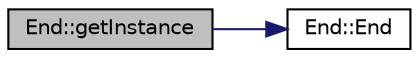 digraph "End::getInstance"
{
  edge [fontname="Helvetica",fontsize="10",labelfontname="Helvetica",labelfontsize="10"];
  node [fontname="Helvetica",fontsize="10",shape=record];
  rankdir="LR";
  Node1 [label="End::getInstance",height=0.2,width=0.4,color="black", fillcolor="grey75", style="filled" fontcolor="black"];
  Node1 -> Node2 [color="midnightblue",fontsize="10",style="solid"];
  Node2 [label="End::End",height=0.2,width=0.4,color="black", fillcolor="white", style="filled",URL="$class_end.html#acd25fa8f481c50f5b8eaff4af1159942"];
}
